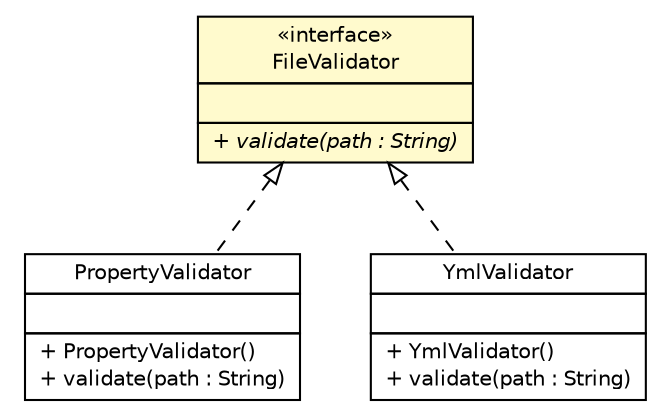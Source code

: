 #!/usr/local/bin/dot
#
# Class diagram 
# Generated by UMLGraph version R5_6-24-gf6e263 (http://www.umlgraph.org/)
#

digraph G {
	edge [fontname="Helvetica",fontsize=10,labelfontname="Helvetica",labelfontsize=10];
	node [fontname="Helvetica",fontsize=10,shape=plaintext];
	nodesep=0.25;
	ranksep=0.5;
	// cn.home1.oss.environment.configlint.PropertyValidator
	c15 [label=<<table title="cn.home1.oss.environment.configlint.PropertyValidator" border="0" cellborder="1" cellspacing="0" cellpadding="2" port="p" href="./PropertyValidator.html">
		<tr><td><table border="0" cellspacing="0" cellpadding="1">
<tr><td align="center" balign="center"> PropertyValidator </td></tr>
		</table></td></tr>
		<tr><td><table border="0" cellspacing="0" cellpadding="1">
<tr><td align="left" balign="left">  </td></tr>
		</table></td></tr>
		<tr><td><table border="0" cellspacing="0" cellpadding="1">
<tr><td align="left" balign="left"> + PropertyValidator() </td></tr>
<tr><td align="left" balign="left"> + validate(path : String) </td></tr>
		</table></td></tr>
		</table>>, URL="./PropertyValidator.html", fontname="Helvetica", fontcolor="black", fontsize=10.0];
	// cn.home1.oss.environment.configlint.FileValidator
	c16 [label=<<table title="cn.home1.oss.environment.configlint.FileValidator" border="0" cellborder="1" cellspacing="0" cellpadding="2" port="p" bgcolor="lemonChiffon" href="./FileValidator.html">
		<tr><td><table border="0" cellspacing="0" cellpadding="1">
<tr><td align="center" balign="center"> &#171;interface&#187; </td></tr>
<tr><td align="center" balign="center"> FileValidator </td></tr>
		</table></td></tr>
		<tr><td><table border="0" cellspacing="0" cellpadding="1">
<tr><td align="left" balign="left">  </td></tr>
		</table></td></tr>
		<tr><td><table border="0" cellspacing="0" cellpadding="1">
<tr><td align="left" balign="left"><font face="Helvetica-Oblique" point-size="10.0"> + validate(path : String) </font></td></tr>
		</table></td></tr>
		</table>>, URL="./FileValidator.html", fontname="Helvetica", fontcolor="black", fontsize=10.0];
	// cn.home1.oss.environment.configlint.YmlValidator
	c19 [label=<<table title="cn.home1.oss.environment.configlint.YmlValidator" border="0" cellborder="1" cellspacing="0" cellpadding="2" port="p" href="./YmlValidator.html">
		<tr><td><table border="0" cellspacing="0" cellpadding="1">
<tr><td align="center" balign="center"> YmlValidator </td></tr>
		</table></td></tr>
		<tr><td><table border="0" cellspacing="0" cellpadding="1">
<tr><td align="left" balign="left">  </td></tr>
		</table></td></tr>
		<tr><td><table border="0" cellspacing="0" cellpadding="1">
<tr><td align="left" balign="left"> + YmlValidator() </td></tr>
<tr><td align="left" balign="left"> + validate(path : String) </td></tr>
		</table></td></tr>
		</table>>, URL="./YmlValidator.html", fontname="Helvetica", fontcolor="black", fontsize=10.0];
	//cn.home1.oss.environment.configlint.PropertyValidator implements cn.home1.oss.environment.configlint.FileValidator
	c16:p -> c15:p [dir=back,arrowtail=empty,style=dashed];
	//cn.home1.oss.environment.configlint.YmlValidator implements cn.home1.oss.environment.configlint.FileValidator
	c16:p -> c19:p [dir=back,arrowtail=empty,style=dashed];
}


